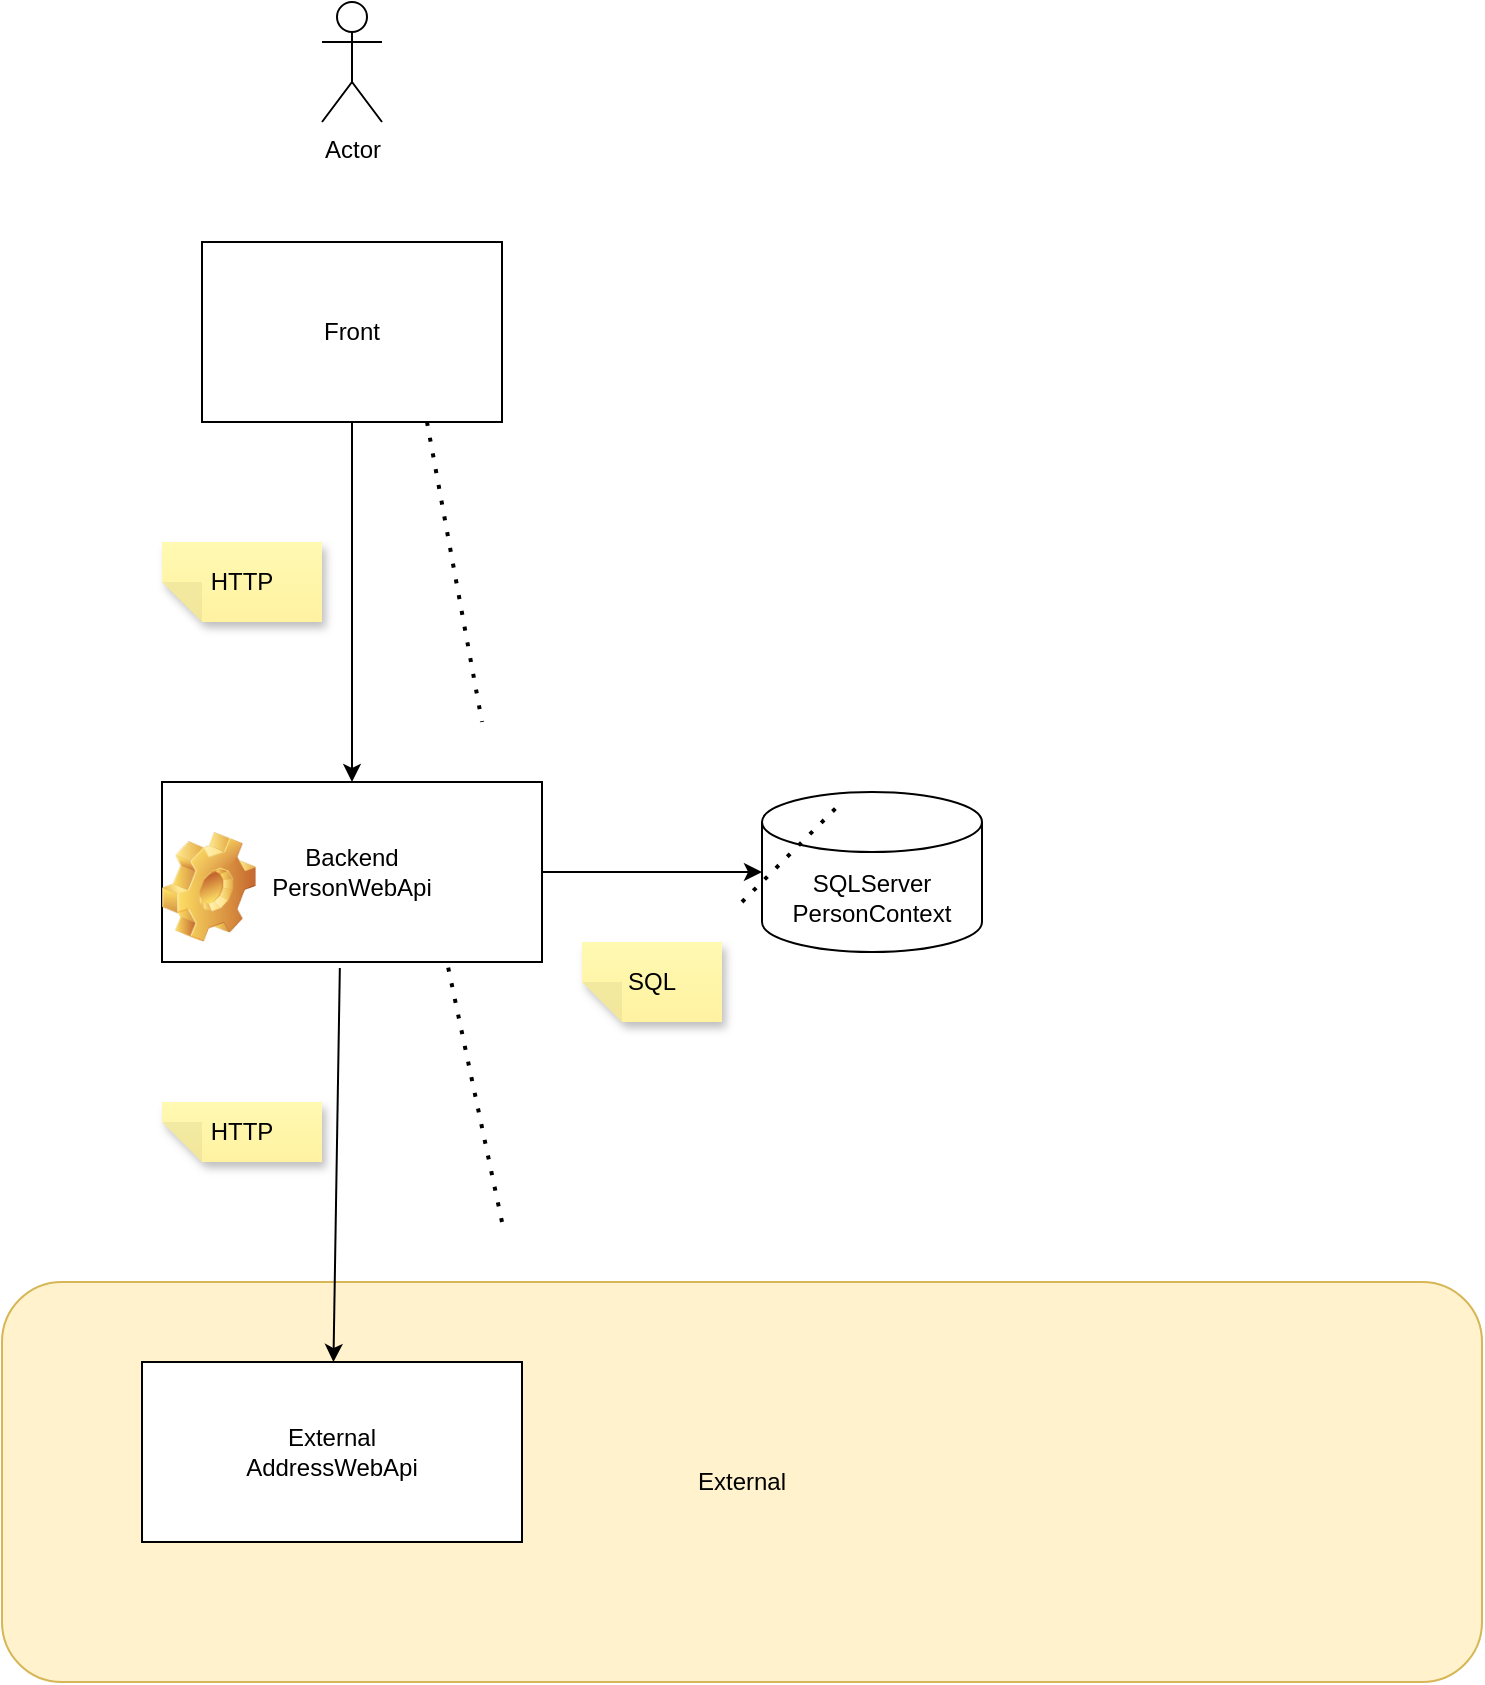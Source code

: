 <mxfile version="22.1.5" type="github" pages="2">
  <diagram name="Page-1" id="fiJyO1p7G9yQYM9rja3u">
    <mxGraphModel dx="1361" dy="859" grid="1" gridSize="10" guides="1" tooltips="1" connect="1" arrows="1" fold="1" page="1" pageScale="1" pageWidth="827" pageHeight="1169" math="0" shadow="0">
      <root>
        <mxCell id="0" />
        <mxCell id="1" parent="0" />
        <mxCell id="7_TXjHH_damtaoHlrQ2M-17" value="External" style="rounded=1;whiteSpace=wrap;html=1;fillColor=#fff2cc;strokeColor=#d6b656;" vertex="1" parent="1">
          <mxGeometry x="20" y="660" width="740" height="200" as="geometry" />
        </mxCell>
        <mxCell id="7_TXjHH_damtaoHlrQ2M-1" value="Front&lt;br&gt;" style="rounded=0;whiteSpace=wrap;html=1;" vertex="1" parent="1">
          <mxGeometry x="120" y="140" width="150" height="90" as="geometry" />
        </mxCell>
        <mxCell id="7_TXjHH_damtaoHlrQ2M-2" value="Backend&lt;br&gt;PersonWebApi" style="rounded=0;whiteSpace=wrap;html=1;" vertex="1" parent="1">
          <mxGeometry x="100" y="410" width="190" height="90" as="geometry" />
        </mxCell>
        <mxCell id="7_TXjHH_damtaoHlrQ2M-3" value="External&lt;br&gt;AddressWebApi&lt;br&gt;" style="rounded=0;whiteSpace=wrap;html=1;" vertex="1" parent="1">
          <mxGeometry x="90" y="700" width="190" height="90" as="geometry" />
        </mxCell>
        <mxCell id="7_TXjHH_damtaoHlrQ2M-4" value="SQLServer&lt;br&gt;PersonContext" style="shape=cylinder3;whiteSpace=wrap;html=1;boundedLbl=1;backgroundOutline=1;size=15;" vertex="1" parent="1">
          <mxGeometry x="400" y="415" width="110" height="80" as="geometry" />
        </mxCell>
        <mxCell id="7_TXjHH_damtaoHlrQ2M-6" value="" style="endArrow=classic;html=1;rounded=0;exitX=1;exitY=0.5;exitDx=0;exitDy=0;entryX=0;entryY=0.5;entryDx=0;entryDy=0;entryPerimeter=0;" edge="1" parent="1" source="7_TXjHH_damtaoHlrQ2M-2" target="7_TXjHH_damtaoHlrQ2M-4">
          <mxGeometry width="50" height="50" relative="1" as="geometry">
            <mxPoint x="390" y="470" as="sourcePoint" />
            <mxPoint x="440" y="420" as="targetPoint" />
          </mxGeometry>
        </mxCell>
        <mxCell id="7_TXjHH_damtaoHlrQ2M-7" value="" style="endArrow=classic;html=1;rounded=0;exitX=0.468;exitY=1.033;exitDx=0;exitDy=0;exitPerimeter=0;" edge="1" parent="1" source="7_TXjHH_damtaoHlrQ2M-2" target="7_TXjHH_damtaoHlrQ2M-3">
          <mxGeometry width="50" height="50" relative="1" as="geometry">
            <mxPoint x="390" y="470" as="sourcePoint" />
            <mxPoint x="440" y="420" as="targetPoint" />
          </mxGeometry>
        </mxCell>
        <object label="" id="7_TXjHH_damtaoHlrQ2M-8">
          <mxCell style="endArrow=classic;html=1;rounded=0;exitX=0.5;exitY=1;exitDx=0;exitDy=0;" edge="1" parent="1" source="7_TXjHH_damtaoHlrQ2M-1" target="7_TXjHH_damtaoHlrQ2M-2">
            <mxGeometry width="50" height="50" relative="1" as="geometry">
              <mxPoint x="390" y="470" as="sourcePoint" />
              <mxPoint x="440" y="420" as="targetPoint" />
            </mxGeometry>
          </mxCell>
        </object>
        <mxCell id="7_TXjHH_damtaoHlrQ2M-9" value="Actor" style="shape=umlActor;verticalLabelPosition=bottom;verticalAlign=top;html=1;outlineConnect=0;" vertex="1" parent="1">
          <mxGeometry x="180" y="20" width="30" height="60" as="geometry" />
        </mxCell>
        <mxCell id="7_TXjHH_damtaoHlrQ2M-10" value="" style="endArrow=none;dashed=1;html=1;dashPattern=1 3;strokeWidth=2;rounded=0;exitX=0.75;exitY=1;exitDx=0;exitDy=0;" edge="1" parent="1" source="7_TXjHH_damtaoHlrQ2M-1">
          <mxGeometry width="50" height="50" relative="1" as="geometry">
            <mxPoint x="390" y="470" as="sourcePoint" />
            <mxPoint x="260" y="380" as="targetPoint" />
          </mxGeometry>
        </mxCell>
        <mxCell id="7_TXjHH_damtaoHlrQ2M-11" value="" style="endArrow=none;dashed=1;html=1;dashPattern=1 3;strokeWidth=2;rounded=0;" edge="1" parent="1">
          <mxGeometry width="50" height="50" relative="1" as="geometry">
            <mxPoint x="390" y="470" as="sourcePoint" />
            <mxPoint x="440" y="420" as="targetPoint" />
          </mxGeometry>
        </mxCell>
        <mxCell id="7_TXjHH_damtaoHlrQ2M-12" value="" style="endArrow=none;dashed=1;html=1;dashPattern=1 3;strokeWidth=2;rounded=0;entryX=0.75;entryY=1;entryDx=0;entryDy=0;" edge="1" parent="1" target="7_TXjHH_damtaoHlrQ2M-2">
          <mxGeometry width="50" height="50" relative="1" as="geometry">
            <mxPoint x="270" y="630" as="sourcePoint" />
            <mxPoint x="440" y="600" as="targetPoint" />
          </mxGeometry>
        </mxCell>
        <mxCell id="7_TXjHH_damtaoHlrQ2M-13" value="HTTP" style="shape=note;whiteSpace=wrap;html=1;backgroundOutline=1;fontColor=#000000;darkOpacity=0.05;fillColor=#FFF9B2;strokeColor=none;fillStyle=solid;direction=west;gradientDirection=north;gradientColor=#FFF2A1;shadow=1;size=20;pointerEvents=1;" vertex="1" parent="1">
          <mxGeometry x="100" y="290" width="80" height="40" as="geometry" />
        </mxCell>
        <mxCell id="7_TXjHH_damtaoHlrQ2M-14" value="HTTP" style="shape=note;whiteSpace=wrap;html=1;backgroundOutline=1;fontColor=#000000;darkOpacity=0.05;fillColor=#FFF9B2;strokeColor=none;fillStyle=solid;direction=west;gradientDirection=north;gradientColor=#FFF2A1;shadow=1;size=20;pointerEvents=1;" vertex="1" parent="1">
          <mxGeometry x="100" y="570" width="80" height="30" as="geometry" />
        </mxCell>
        <mxCell id="7_TXjHH_damtaoHlrQ2M-15" value="SQL" style="shape=note;whiteSpace=wrap;html=1;backgroundOutline=1;fontColor=#000000;darkOpacity=0.05;fillColor=#FFF9B2;strokeColor=none;fillStyle=solid;direction=west;gradientDirection=north;gradientColor=#FFF2A1;shadow=1;size=20;pointerEvents=1;" vertex="1" parent="1">
          <mxGeometry x="310" y="490" width="70" height="40" as="geometry" />
        </mxCell>
        <mxCell id="7_TXjHH_damtaoHlrQ2M-16" value="" style="shape=image;html=1;verticalLabelPosition=bottom;verticalAlign=top;imageAspect=1;aspect=fixed;image=img/clipart/Gear_128x128.png" vertex="1" parent="1">
          <mxGeometry x="100" y="435" width="46.89" height="55" as="geometry" />
        </mxCell>
      </root>
    </mxGraphModel>
  </diagram>
  <diagram id="6qqkG1sBSfdd1eEbqBho" name="Page-2">
    <mxGraphModel dx="1361" dy="859" grid="1" gridSize="10" guides="1" tooltips="1" connect="1" arrows="1" fold="1" page="1" pageScale="1" pageWidth="827" pageHeight="1169" math="0" shadow="0">
      <root>
        <mxCell id="0" />
        <mxCell id="1" parent="0" />
        <mxCell id="pqqNkPHOeBnBDXbptMEo-1" value="External" style="rounded=1;whiteSpace=wrap;html=1;fillColor=#fff2cc;strokeColor=#d6b656;" vertex="1" parent="1">
          <mxGeometry x="30" y="660" width="740" height="200" as="geometry" />
        </mxCell>
        <mxCell id="pqqNkPHOeBnBDXbptMEo-2" value="Front&lt;br&gt;" style="rounded=0;whiteSpace=wrap;html=1;" vertex="1" parent="1">
          <mxGeometry x="130" y="140" width="150" height="90" as="geometry" />
        </mxCell>
        <mxCell id="pqqNkPHOeBnBDXbptMEo-3" value="Backend&lt;br&gt;PersonWebApi" style="rounded=0;whiteSpace=wrap;html=1;" vertex="1" parent="1">
          <mxGeometry x="110" y="410" width="190" height="90" as="geometry" />
        </mxCell>
        <mxCell id="pqqNkPHOeBnBDXbptMEo-4" value="External&lt;br&gt;AddressWebApi&lt;br&gt;" style="rounded=0;whiteSpace=wrap;html=1;" vertex="1" parent="1">
          <mxGeometry x="100" y="700" width="190" height="90" as="geometry" />
        </mxCell>
        <mxCell id="pqqNkPHOeBnBDXbptMEo-5" value="SQLServer&lt;br&gt;PersonContext" style="shape=cylinder3;whiteSpace=wrap;html=1;boundedLbl=1;backgroundOutline=1;size=15;" vertex="1" parent="1">
          <mxGeometry x="410" y="415" width="110" height="80" as="geometry" />
        </mxCell>
        <mxCell id="pqqNkPHOeBnBDXbptMEo-6" value="" style="endArrow=classic;html=1;rounded=0;exitX=1;exitY=0.5;exitDx=0;exitDy=0;entryX=0;entryY=0.5;entryDx=0;entryDy=0;entryPerimeter=0;" edge="1" parent="1" source="pqqNkPHOeBnBDXbptMEo-3" target="pqqNkPHOeBnBDXbptMEo-5">
          <mxGeometry width="50" height="50" relative="1" as="geometry">
            <mxPoint x="400" y="470" as="sourcePoint" />
            <mxPoint x="450" y="420" as="targetPoint" />
          </mxGeometry>
        </mxCell>
        <mxCell id="pqqNkPHOeBnBDXbptMEo-7" value="" style="endArrow=classic;html=1;rounded=0;exitX=0.468;exitY=1.033;exitDx=0;exitDy=0;exitPerimeter=0;" edge="1" parent="1" source="pqqNkPHOeBnBDXbptMEo-3" target="pqqNkPHOeBnBDXbptMEo-4">
          <mxGeometry width="50" height="50" relative="1" as="geometry">
            <mxPoint x="400" y="470" as="sourcePoint" />
            <mxPoint x="450" y="420" as="targetPoint" />
          </mxGeometry>
        </mxCell>
        <object label="" id="pqqNkPHOeBnBDXbptMEo-8">
          <mxCell style="endArrow=classic;html=1;rounded=0;exitX=0.5;exitY=1;exitDx=0;exitDy=0;" edge="1" parent="1" source="pqqNkPHOeBnBDXbptMEo-2" target="pqqNkPHOeBnBDXbptMEo-3">
            <mxGeometry width="50" height="50" relative="1" as="geometry">
              <mxPoint x="400" y="470" as="sourcePoint" />
              <mxPoint x="450" y="420" as="targetPoint" />
            </mxGeometry>
          </mxCell>
        </object>
        <mxCell id="pqqNkPHOeBnBDXbptMEo-9" value="Actor" style="shape=umlActor;verticalLabelPosition=bottom;verticalAlign=top;html=1;outlineConnect=0;" vertex="1" parent="1">
          <mxGeometry x="190" y="20" width="30" height="60" as="geometry" />
        </mxCell>
        <mxCell id="pqqNkPHOeBnBDXbptMEo-10" value="" style="endArrow=none;dashed=1;html=1;dashPattern=1 3;strokeWidth=2;rounded=0;exitX=0.75;exitY=1;exitDx=0;exitDy=0;" edge="1" parent="1" source="pqqNkPHOeBnBDXbptMEo-2">
          <mxGeometry width="50" height="50" relative="1" as="geometry">
            <mxPoint x="400" y="470" as="sourcePoint" />
            <mxPoint x="270" y="380" as="targetPoint" />
          </mxGeometry>
        </mxCell>
        <mxCell id="pqqNkPHOeBnBDXbptMEo-12" value="" style="endArrow=none;dashed=1;html=1;dashPattern=1 3;strokeWidth=2;rounded=0;entryX=0.75;entryY=1;entryDx=0;entryDy=0;" edge="1" parent="1" target="pqqNkPHOeBnBDXbptMEo-3">
          <mxGeometry width="50" height="50" relative="1" as="geometry">
            <mxPoint x="280" y="630" as="sourcePoint" />
            <mxPoint x="450" y="600" as="targetPoint" />
          </mxGeometry>
        </mxCell>
        <mxCell id="pqqNkPHOeBnBDXbptMEo-13" value="HTTP" style="shape=note;whiteSpace=wrap;html=1;backgroundOutline=1;fontColor=#000000;darkOpacity=0.05;fillColor=#FFF9B2;strokeColor=none;fillStyle=solid;direction=west;gradientDirection=north;gradientColor=#FFF2A1;shadow=1;size=20;pointerEvents=1;" vertex="1" parent="1">
          <mxGeometry x="110" y="290" width="80" height="40" as="geometry" />
        </mxCell>
        <mxCell id="pqqNkPHOeBnBDXbptMEo-14" value="HTTP" style="shape=note;whiteSpace=wrap;html=1;backgroundOutline=1;fontColor=#000000;darkOpacity=0.05;fillColor=#FFF9B2;strokeColor=none;fillStyle=solid;direction=west;gradientDirection=north;gradientColor=#FFF2A1;shadow=1;size=20;pointerEvents=1;" vertex="1" parent="1">
          <mxGeometry x="110" y="570" width="80" height="30" as="geometry" />
        </mxCell>
        <mxCell id="pqqNkPHOeBnBDXbptMEo-15" value="SQL" style="shape=note;whiteSpace=wrap;html=1;backgroundOutline=1;fontColor=#000000;darkOpacity=0.05;fillColor=#FFF9B2;strokeColor=none;fillStyle=solid;direction=west;gradientDirection=north;gradientColor=#FFF2A1;shadow=1;size=20;pointerEvents=1;" vertex="1" parent="1">
          <mxGeometry x="320" y="490" width="70" height="40" as="geometry" />
        </mxCell>
        <mxCell id="pqqNkPHOeBnBDXbptMEo-16" value="" style="shape=image;html=1;verticalLabelPosition=bottom;verticalAlign=top;imageAspect=1;aspect=fixed;image=img/clipart/Gear_128x128.png" vertex="1" parent="1">
          <mxGeometry x="110" y="435" width="46.89" height="55" as="geometry" />
        </mxCell>
        <mxCell id="pqqNkPHOeBnBDXbptMEo-17" value="" style="image;html=1;image=img/lib/clip_art/computers/Monitor_128x128.png" vertex="1" parent="1">
          <mxGeometry x="410" y="145" width="80" height="75" as="geometry" />
        </mxCell>
        <mxCell id="pqqNkPHOeBnBDXbptMEo-18" value="" style="image;html=1;image=img/lib/clip_art/computers/Monitor_128x128.png" vertex="1" parent="1">
          <mxGeometry x="560" y="200" width="80" height="80" as="geometry" />
        </mxCell>
        <mxCell id="pqqNkPHOeBnBDXbptMEo-19" value="Prometeus" style="text;strokeColor=none;align=center;fillColor=none;html=1;verticalAlign=middle;whiteSpace=wrap;rounded=0;" vertex="1" parent="1">
          <mxGeometry x="580" y="167.5" width="60" height="30" as="geometry" />
        </mxCell>
        <mxCell id="pqqNkPHOeBnBDXbptMEo-20" value="Jaeger" style="text;strokeColor=none;align=center;fillColor=none;html=1;verticalAlign=middle;whiteSpace=wrap;rounded=0;" vertex="1" parent="1">
          <mxGeometry x="420" y="110" width="60" height="30" as="geometry" />
        </mxCell>
        <mxCell id="pqqNkPHOeBnBDXbptMEo-21" value="Actor" style="shape=umlActor;verticalLabelPosition=bottom;verticalAlign=top;html=1;outlineConnect=0;" vertex="1" parent="1">
          <mxGeometry x="540" y="50" width="30" height="60" as="geometry" />
        </mxCell>
        <mxCell id="pqqNkPHOeBnBDXbptMEo-24" value="" style="shape=flexArrow;endArrow=classic;html=1;rounded=0;entryX=0;entryY=0.75;entryDx=0;entryDy=0;fillColor=#d5e8d4;strokeColor=#82b366;" edge="1" parent="1" target="pqqNkPHOeBnBDXbptMEo-17">
          <mxGeometry width="50" height="50" relative="1" as="geometry">
            <mxPoint x="300" y="200" as="sourcePoint" />
            <mxPoint x="380" y="270" as="targetPoint" />
            <Array as="points">
              <mxPoint x="340" y="200" />
            </Array>
          </mxGeometry>
        </mxCell>
        <mxCell id="pqqNkPHOeBnBDXbptMEo-27" value="" style="shape=flexArrow;endArrow=classic;html=1;rounded=0;fillColor=#f8cecc;strokeColor=#b85450;" edge="1" parent="1">
          <mxGeometry width="50" height="50" relative="1" as="geometry">
            <mxPoint x="320" y="230" as="sourcePoint" />
            <mxPoint x="520" y="240" as="targetPoint" />
          </mxGeometry>
        </mxCell>
        <mxCell id="pqqNkPHOeBnBDXbptMEo-28" value="" style="shape=flexArrow;endArrow=classic;html=1;rounded=0;fillColor=#d5e8d4;strokeColor=#82b366;" edge="1" parent="1">
          <mxGeometry width="50" height="50" relative="1" as="geometry">
            <mxPoint x="290" y="380" as="sourcePoint" />
            <mxPoint x="400" y="250" as="targetPoint" />
          </mxGeometry>
        </mxCell>
        <mxCell id="pqqNkPHOeBnBDXbptMEo-29" value="" style="shape=flexArrow;endArrow=classic;html=1;rounded=0;fillColor=#f8cecc;strokeColor=#b85450;" edge="1" parent="1">
          <mxGeometry width="50" height="50" relative="1" as="geometry">
            <mxPoint x="310" y="410" as="sourcePoint" />
            <mxPoint x="520" y="300" as="targetPoint" />
          </mxGeometry>
        </mxCell>
        <mxCell id="pqqNkPHOeBnBDXbptMEo-30" value="" style="image;html=1;image=img/lib/clip_art/telecommunication/Signal_tower_on_128x128.png" vertex="1" parent="1">
          <mxGeometry x="210" y="140" width="80" height="80" as="geometry" />
        </mxCell>
        <mxCell id="pqqNkPHOeBnBDXbptMEo-31" value="" style="image;html=1;image=img/lib/clip_art/telecommunication/Signal_tower_on_128x128.png" vertex="1" parent="1">
          <mxGeometry x="230" y="415" width="80" height="80" as="geometry" />
        </mxCell>
      </root>
    </mxGraphModel>
  </diagram>
</mxfile>
